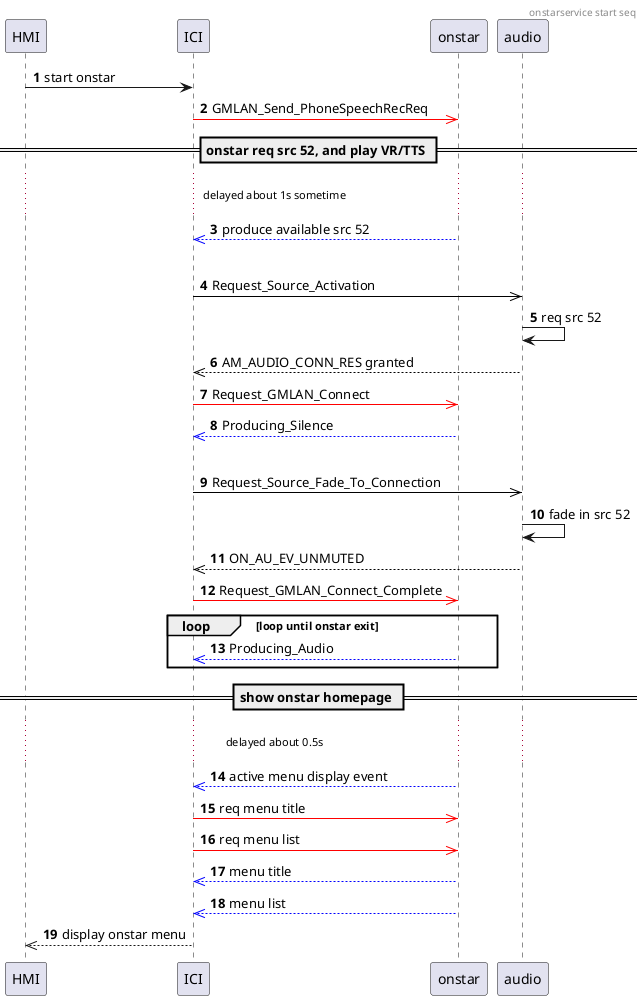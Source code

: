 @startuml                                                                                                           
header onstarservice start seq
autonumber
    HMI -> ICI: start onstar
	ICI -[#red]>> onstar: GMLAN_Send_PhoneSpeechRecReq
== onstar req src 52, and play VR/TTS ==
... delayed about 1s sometime ...
	ICI <<[#0000FF]-- onstar: produce available src 52
|||
	ICI -[#black]>> audio: Request_Source_Activation
	audio -> audio: req src 52
	ICI <<--[#black] audio: AM_AUDIO_CONN_RES granted
	ICI -[#red]>> onstar: Request_GMLAN_Connect
	ICI <<[#0000FF]-- onstar: Producing_Silence
|||
	ICI -[#black]>> audio: Request_Source_Fade_To_Connection
	audio -> audio: fade in src 52
	ICI <<--[#black] audio: ON_AU_EV_UNMUTED
	ICI -[#red]>> onstar: Request_GMLAN_Connect_Complete
loop loop until onstar exit
	ICI <<[#0000FF]-- onstar: Producing_Audio
end
== show onstar homepage ==
... delayed about 0.5s ...
	ICI <<[#0000FF]-- onstar: active menu display event
	ICI -[#red]>> onstar: req menu title
	ICI -[#red]>> onstar: req menu list
	ICI <<[#0000FF]-- onstar: menu title
	ICI <<[#0000FF]-- onstar: menu list
	ICI -->> HMI: display onstar menu
@enduml
